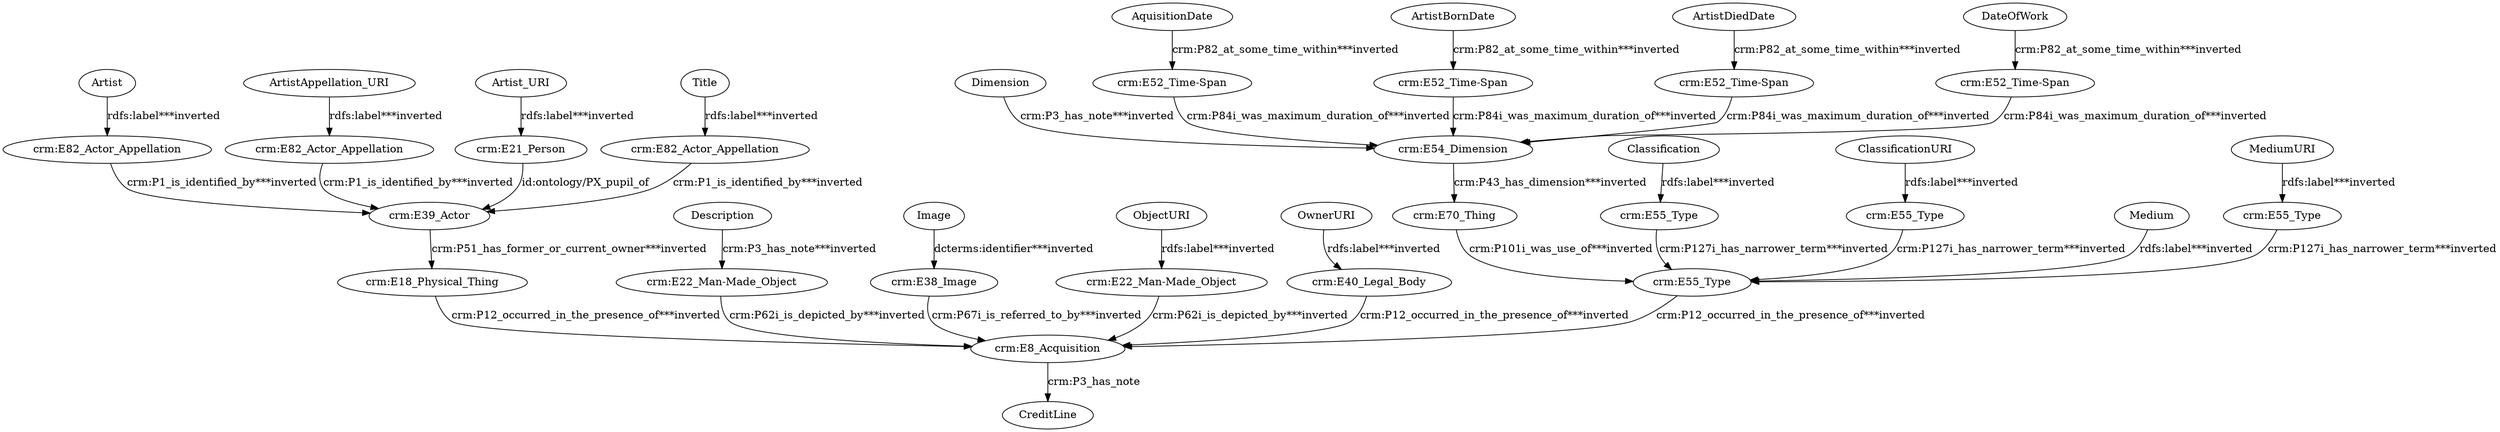 digraph {
  AquisitionDate [type=attribute_name,label=AquisitionDate]
  "crm:E52_Time-Span1" [type=class_uri,label="crm:E52_Time-Span"]
  Artist [type=attribute_name,label=Artist]
  "crm:E82_Actor_Appellation2" [type=class_uri,label="crm:E82_Actor_Appellation"]
  ArtistAppellation_URI [type=attribute_name,label=ArtistAppellation_URI]
  "crm:E82_Actor_Appellation1" [type=class_uri,label="crm:E82_Actor_Appellation"]
  ArtistBornDate [type=attribute_name,label=ArtistBornDate]
  "crm:E52_Time-Span2" [type=class_uri,label="crm:E52_Time-Span"]
  ArtistDiedDate [type=attribute_name,label=ArtistDiedDate]
  "crm:E52_Time-Span3" [type=class_uri,label="crm:E52_Time-Span"]
  Artist_URI [type=attribute_name,label=Artist_URI]
  "crm:E21_Person1" [type=class_uri,label="crm:E21_Person"]
  Classification [type=attribute_name,label=Classification]
  "crm:E55_Type2" [type=class_uri,label="crm:E55_Type"]
  ClassificationURI [type=attribute_name,label=ClassificationURI]
  "crm:E55_Type1" [type=class_uri,label="crm:E55_Type"]
  DateOfWork [type=attribute_name,label=DateOfWork]
  "crm:E52_Time-Span4" [type=class_uri,label="crm:E52_Time-Span"]
  Description [type=attribute_name,label=Description]
  "crm:E22_Man-Made_Object1" [type=class_uri,label="crm:E22_Man-Made_Object"]
  Dimension [type=attribute_name,label=Dimension]
  "crm:E54_Dimension1" [type=class_uri,label="crm:E54_Dimension"]
  Image [type=attribute_name,label=Image]
  "crm:E38_Image1" [type=class_uri,label="crm:E38_Image"]
  Medium [type=attribute_name,label=Medium]
  "crm:E55_Type4" [type=class_uri,label="crm:E55_Type"]
  MediumURI [type=attribute_name,label=MediumURI]
  "crm:E55_Type3" [type=class_uri,label="crm:E55_Type"]
  ObjectURI [type=attribute_name,label=ObjectURI]
  "crm:E22_Man-Made_Object2" [type=class_uri,label="crm:E22_Man-Made_Object"]
  OwnerURI [type=attribute_name,label=OwnerURI]
  "crm:E40_Legal_Body1" [type=class_uri,label="crm:E40_Legal_Body"]
  Title [type=attribute_name,label=Title]
  "crm:E82_Actor_Appellation3" [type=class_uri,label="crm:E82_Actor_Appellation"]
  "crm:E18_Physical_Thing" [type=class_uri,label="crm:E18_Physical_Thing"]
  "crm:E8_Acquisition1" [type=class_uri,label="crm:E8_Acquisition"]
  "crm:E39_Actor" [type=class_uri,label="crm:E39_Actor"]
  "crm:E70_Thing" [type=class_uri,label="crm:E70_Thing"]
  CreditLine [type=attribute_name,label=CreditLine]
  AquisitionDate -> "crm:E52_Time-Span1" [type=st_property_uri,label="crm:P82_at_some_time_within***inverted"]
  Artist -> "crm:E82_Actor_Appellation2" [type=st_property_uri,label="rdfs:label***inverted"]
  ArtistAppellation_URI -> "crm:E82_Actor_Appellation1" [type=st_property_uri,label="rdfs:label***inverted"]
  ArtistBornDate -> "crm:E52_Time-Span2" [type=st_property_uri,label="crm:P82_at_some_time_within***inverted"]
  ArtistDiedDate -> "crm:E52_Time-Span3" [type=st_property_uri,label="crm:P82_at_some_time_within***inverted"]
  Artist_URI -> "crm:E21_Person1" [type=st_property_uri,label="rdfs:label***inverted"]
  Classification -> "crm:E55_Type2" [type=st_property_uri,label="rdfs:label***inverted"]
  ClassificationURI -> "crm:E55_Type1" [type=st_property_uri,label="rdfs:label***inverted"]
  DateOfWork -> "crm:E52_Time-Span4" [type=st_property_uri,label="crm:P82_at_some_time_within***inverted"]
  Description -> "crm:E22_Man-Made_Object1" [type=st_property_uri,label="crm:P3_has_note***inverted"]
  Dimension -> "crm:E54_Dimension1" [type=st_property_uri,label="crm:P3_has_note***inverted"]
  Image -> "crm:E38_Image1" [type=st_property_uri,label="dcterms:identifier***inverted"]
  Medium -> "crm:E55_Type4" [type=st_property_uri,label="rdfs:label***inverted"]
  MediumURI -> "crm:E55_Type3" [type=st_property_uri,label="rdfs:label***inverted"]
  ObjectURI -> "crm:E22_Man-Made_Object2" [type=st_property_uri,label="rdfs:label***inverted"]
  OwnerURI -> "crm:E40_Legal_Body1" [type=st_property_uri,label="rdfs:label***inverted"]
  Title -> "crm:E82_Actor_Appellation3" [type=st_property_uri,label="rdfs:label***inverted"]
  "crm:E18_Physical_Thing" -> "crm:E8_Acquisition1" [type=inherited,label="crm:P12_occurred_in_the_presence_of***inverted"]
  "crm:E21_Person1" -> "crm:E39_Actor" [label="id:ontology/PX_pupil_of",type=direct_property_uri]
  "crm:E22_Man-Made_Object1" -> "crm:E8_Acquisition1" [type=inherited,label="crm:P62i_is_depicted_by***inverted"]
  "crm:E22_Man-Made_Object2" -> "crm:E8_Acquisition1" [type=inherited,label="crm:P62i_is_depicted_by***inverted"]
  "crm:E38_Image1" -> "crm:E8_Acquisition1" [type=inherited,label="crm:P67i_is_referred_to_by***inverted"]
  "crm:E39_Actor" -> "crm:E18_Physical_Thing" [type=direct_property_uri,label="crm:P51_has_former_or_current_owner***inverted"]
  "crm:E40_Legal_Body1" -> "crm:E8_Acquisition1" [type=inherited,label="crm:P12_occurred_in_the_presence_of***inverted"]
  "crm:E52_Time-Span1" -> "crm:E54_Dimension1" [type=direct_property_uri,label="crm:P84i_was_maximum_duration_of***inverted"]
  "crm:E52_Time-Span2" -> "crm:E54_Dimension1" [type=direct_property_uri,label="crm:P84i_was_maximum_duration_of***inverted"]
  "crm:E52_Time-Span3" -> "crm:E54_Dimension1" [type=direct_property_uri,label="crm:P84i_was_maximum_duration_of***inverted"]
  "crm:E52_Time-Span4" -> "crm:E54_Dimension1" [type=direct_property_uri,label="crm:P84i_was_maximum_duration_of***inverted"]
  "crm:E54_Dimension1" -> "crm:E70_Thing" [type=direct_property_uri,label="crm:P43_has_dimension***inverted"]
  "crm:E55_Type1" -> "crm:E55_Type4" [type=direct_property_uri,label="crm:P127i_has_narrower_term***inverted"]
  "crm:E55_Type2" -> "crm:E55_Type4" [type=direct_property_uri,label="crm:P127i_has_narrower_term***inverted"]
  "crm:E55_Type3" -> "crm:E55_Type4" [type=direct_property_uri,label="crm:P127i_has_narrower_term***inverted"]
  "crm:E55_Type4" -> "crm:E8_Acquisition1" [type=inherited,label="crm:P12_occurred_in_the_presence_of***inverted"]
  "crm:E70_Thing" -> "crm:E55_Type4" [type=direct_property_uri,label="crm:P101i_was_use_of***inverted"]
  "crm:E82_Actor_Appellation1" -> "crm:E39_Actor" [type=inherited,label="crm:P1_is_identified_by***inverted"]
  "crm:E82_Actor_Appellation2" -> "crm:E39_Actor" [type=inherited,label="crm:P1_is_identified_by***inverted"]
  "crm:E82_Actor_Appellation3" -> "crm:E39_Actor" [type=inherited,label="crm:P1_is_identified_by***inverted"]
  "crm:E8_Acquisition1" -> CreditLine [label="crm:P3_has_note",type=st_property_uri]
}

